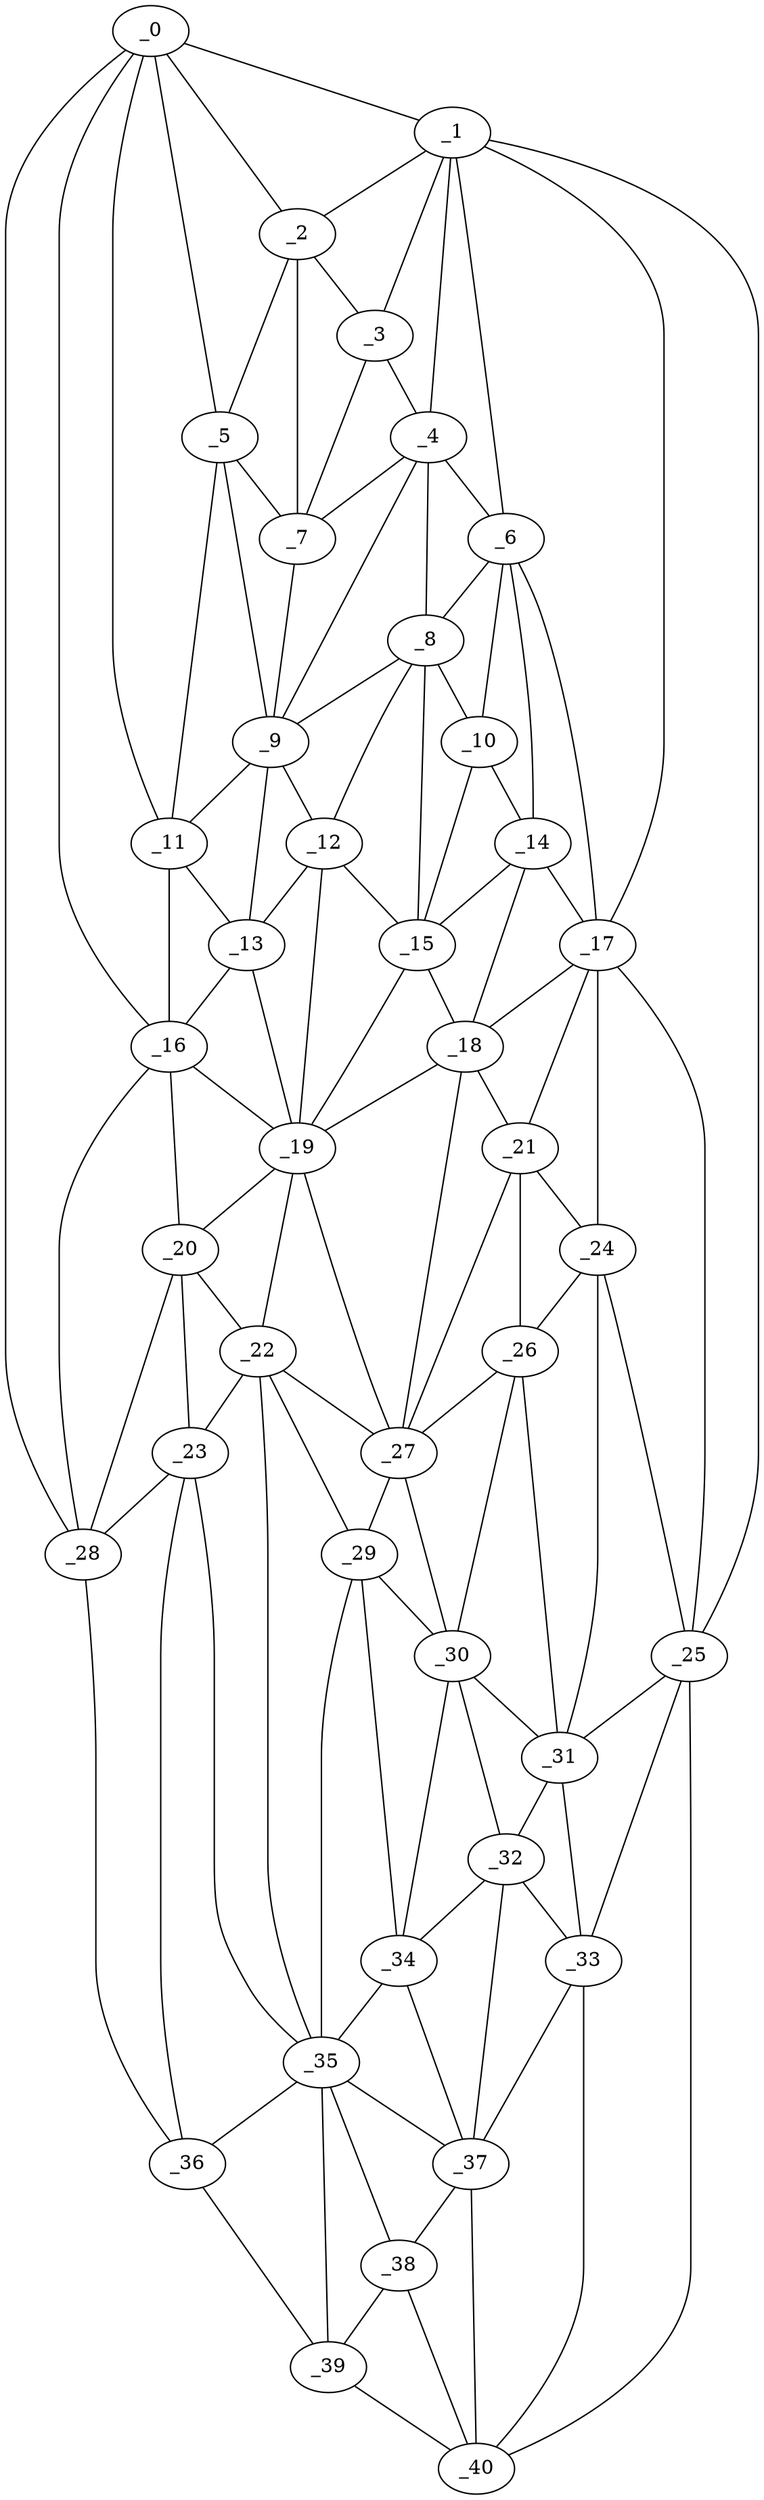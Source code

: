 graph "obj54__120.gxl" {
	_0	 [x=7,
		y=67];
	_1	 [x=8,
		y=38];
	_0 -- _1	 [valence=1];
	_2	 [x=8,
		y=58];
	_0 -- _2	 [valence=1];
	_5	 [x=23,
		y=60];
	_0 -- _5	 [valence=2];
	_11	 [x=31,
		y=62];
	_0 -- _11	 [valence=2];
	_16	 [x=44,
		y=65];
	_0 -- _16	 [valence=2];
	_28	 [x=70,
		y=121];
	_0 -- _28	 [valence=1];
	_1 -- _2	 [valence=2];
	_3	 [x=17,
		y=46];
	_1 -- _3	 [valence=1];
	_4	 [x=22,
		y=40];
	_1 -- _4	 [valence=2];
	_6	 [x=24,
		y=31];
	_1 -- _6	 [valence=1];
	_17	 [x=45,
		y=18];
	_1 -- _17	 [valence=2];
	_25	 [x=65,
		y=6];
	_1 -- _25	 [valence=1];
	_2 -- _3	 [valence=2];
	_2 -- _5	 [valence=2];
	_7	 [x=24,
		y=55];
	_2 -- _7	 [valence=2];
	_3 -- _4	 [valence=2];
	_3 -- _7	 [valence=1];
	_4 -- _6	 [valence=1];
	_4 -- _7	 [valence=1];
	_8	 [x=29,
		y=40];
	_4 -- _8	 [valence=2];
	_9	 [x=29,
		y=54];
	_4 -- _9	 [valence=2];
	_5 -- _7	 [valence=1];
	_5 -- _9	 [valence=2];
	_5 -- _11	 [valence=2];
	_6 -- _8	 [valence=1];
	_10	 [x=31,
		y=28];
	_6 -- _10	 [valence=2];
	_14	 [x=40,
		y=22];
	_6 -- _14	 [valence=1];
	_6 -- _17	 [valence=2];
	_7 -- _9	 [valence=2];
	_8 -- _9	 [valence=2];
	_8 -- _10	 [valence=2];
	_12	 [x=36,
		y=50];
	_8 -- _12	 [valence=2];
	_15	 [x=43,
		y=38];
	_8 -- _15	 [valence=1];
	_9 -- _11	 [valence=2];
	_9 -- _12	 [valence=2];
	_13	 [x=39,
		y=55];
	_9 -- _13	 [valence=1];
	_10 -- _14	 [valence=1];
	_10 -- _15	 [valence=1];
	_11 -- _13	 [valence=2];
	_11 -- _16	 [valence=1];
	_12 -- _13	 [valence=1];
	_12 -- _15	 [valence=2];
	_19	 [x=53,
		y=53];
	_12 -- _19	 [valence=2];
	_13 -- _16	 [valence=1];
	_13 -- _19	 [valence=2];
	_14 -- _15	 [valence=2];
	_14 -- _17	 [valence=2];
	_18	 [x=51,
		y=33];
	_14 -- _18	 [valence=1];
	_15 -- _18	 [valence=1];
	_15 -- _19	 [valence=1];
	_16 -- _19	 [valence=2];
	_20	 [x=53,
		y=68];
	_16 -- _20	 [valence=1];
	_16 -- _28	 [valence=1];
	_17 -- _18	 [valence=2];
	_21	 [x=60,
		y=30];
	_17 -- _21	 [valence=2];
	_24	 [x=63,
		y=15];
	_17 -- _24	 [valence=2];
	_17 -- _25	 [valence=1];
	_18 -- _19	 [valence=2];
	_18 -- _21	 [valence=2];
	_27	 [x=67,
		y=40];
	_18 -- _27	 [valence=2];
	_19 -- _20	 [valence=2];
	_22	 [x=60,
		y=55];
	_19 -- _22	 [valence=1];
	_19 -- _27	 [valence=2];
	_20 -- _22	 [valence=2];
	_23	 [x=60,
		y=69];
	_20 -- _23	 [valence=1];
	_20 -- _28	 [valence=1];
	_21 -- _24	 [valence=2];
	_26	 [x=66,
		y=25];
	_21 -- _26	 [valence=1];
	_21 -- _27	 [valence=2];
	_22 -- _23	 [valence=1];
	_22 -- _27	 [valence=1];
	_29	 [x=75,
		y=39];
	_22 -- _29	 [valence=1];
	_35	 [x=99,
		y=48];
	_22 -- _35	 [valence=2];
	_23 -- _28	 [valence=2];
	_23 -- _35	 [valence=1];
	_36	 [x=100,
		y=101];
	_23 -- _36	 [valence=2];
	_24 -- _25	 [valence=2];
	_24 -- _26	 [valence=1];
	_31	 [x=79,
		y=18];
	_24 -- _31	 [valence=2];
	_25 -- _31	 [valence=1];
	_33	 [x=89,
		y=12];
	_25 -- _33	 [valence=2];
	_40	 [x=125,
		y=17];
	_25 -- _40	 [valence=1];
	_26 -- _27	 [valence=2];
	_30	 [x=76,
		y=30];
	_26 -- _30	 [valence=1];
	_26 -- _31	 [valence=2];
	_27 -- _29	 [valence=2];
	_27 -- _30	 [valence=2];
	_28 -- _36	 [valence=1];
	_29 -- _30	 [valence=1];
	_34	 [x=90,
		y=29];
	_29 -- _34	 [valence=2];
	_29 -- _35	 [valence=1];
	_30 -- _31	 [valence=2];
	_32	 [x=86,
		y=24];
	_30 -- _32	 [valence=2];
	_30 -- _34	 [valence=2];
	_31 -- _32	 [valence=1];
	_31 -- _33	 [valence=2];
	_32 -- _33	 [valence=2];
	_32 -- _34	 [valence=2];
	_37	 [x=104,
		y=20];
	_32 -- _37	 [valence=2];
	_33 -- _37	 [valence=2];
	_33 -- _40	 [valence=1];
	_34 -- _35	 [valence=2];
	_34 -- _37	 [valence=1];
	_35 -- _36	 [valence=2];
	_35 -- _37	 [valence=2];
	_38	 [x=123,
		y=32];
	_35 -- _38	 [valence=2];
	_39	 [x=123,
		y=85];
	_35 -- _39	 [valence=2];
	_36 -- _39	 [valence=1];
	_37 -- _38	 [valence=1];
	_37 -- _40	 [valence=2];
	_38 -- _39	 [valence=2];
	_38 -- _40	 [valence=1];
	_39 -- _40	 [valence=1];
}
